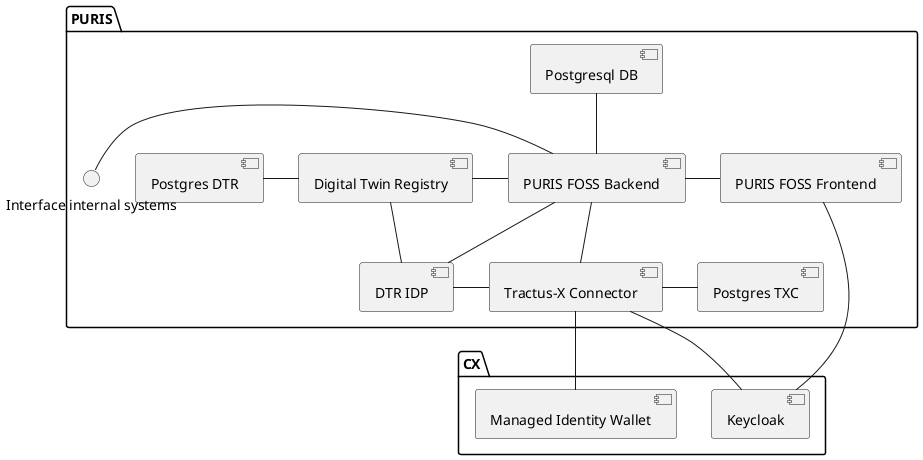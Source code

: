 @startuml


package "PURIS"{

  [Postgres TXC] as edc_pg
  [Tractus-X Connector] as edc
  [Digital Twin Registry] as dtr
  [DTR IDP] as dtr_idp
  [Postgres DTR] as dtr_pg

  [Postgresql DB] as postgres
  [PURIS FOSS Backend] as puris_backend
  [PURIS FOSS Frontend] as puris_frontend

  puris_backend -- edc
  edc - edc_pg
  dtr_idp - edc
  dtr - puris_backend
  puris_backend -- dtr_idp
  dtr_pg - dtr
  dtr -- dtr_idp
  postgres -- puris_backend
  "Interface internal systems\n" - puris_backend
  puris_backend - puris_frontend

}

package "CX" {

  [Keycloak] as keycloak
  [Managed Identity Wallet] as miw

}

edc -- keycloak
edc -- miw
puris_frontend -- keycloak

@enduml
